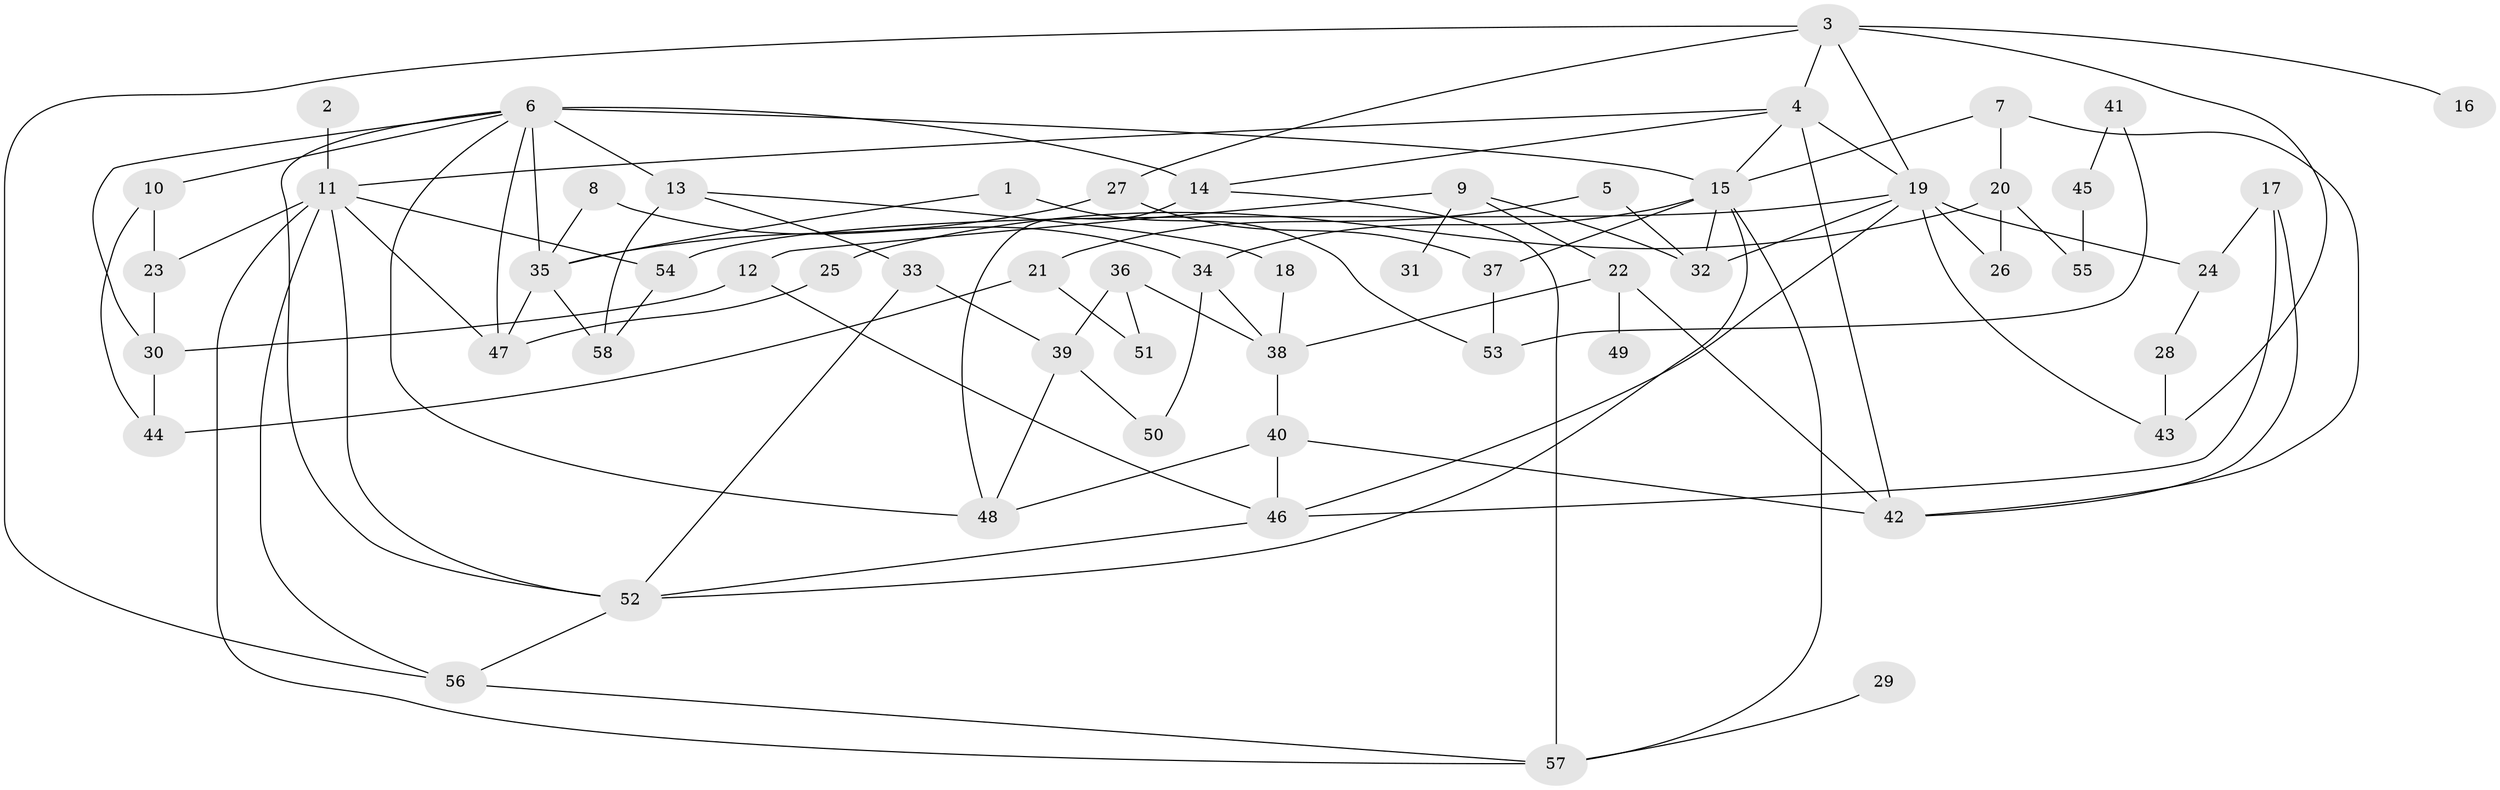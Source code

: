 // original degree distribution, {9: 0.008620689655172414, 8: 0.008620689655172414, 5: 0.05172413793103448, 4: 0.1810344827586207, 7: 0.02586206896551724, 6: 0.02586206896551724, 2: 0.2672413793103448, 3: 0.21551724137931033, 1: 0.21551724137931033}
// Generated by graph-tools (version 1.1) at 2025/01/03/09/25 03:01:06]
// undirected, 58 vertices, 103 edges
graph export_dot {
graph [start="1"]
  node [color=gray90,style=filled];
  1;
  2;
  3;
  4;
  5;
  6;
  7;
  8;
  9;
  10;
  11;
  12;
  13;
  14;
  15;
  16;
  17;
  18;
  19;
  20;
  21;
  22;
  23;
  24;
  25;
  26;
  27;
  28;
  29;
  30;
  31;
  32;
  33;
  34;
  35;
  36;
  37;
  38;
  39;
  40;
  41;
  42;
  43;
  44;
  45;
  46;
  47;
  48;
  49;
  50;
  51;
  52;
  53;
  54;
  55;
  56;
  57;
  58;
  1 -- 35 [weight=1.0];
  1 -- 53 [weight=1.0];
  2 -- 11 [weight=2.0];
  3 -- 4 [weight=1.0];
  3 -- 16 [weight=1.0];
  3 -- 19 [weight=1.0];
  3 -- 27 [weight=1.0];
  3 -- 43 [weight=1.0];
  3 -- 56 [weight=1.0];
  4 -- 11 [weight=1.0];
  4 -- 14 [weight=1.0];
  4 -- 15 [weight=1.0];
  4 -- 19 [weight=1.0];
  4 -- 42 [weight=1.0];
  5 -- 21 [weight=1.0];
  5 -- 32 [weight=1.0];
  6 -- 10 [weight=1.0];
  6 -- 13 [weight=2.0];
  6 -- 14 [weight=2.0];
  6 -- 15 [weight=1.0];
  6 -- 30 [weight=1.0];
  6 -- 35 [weight=1.0];
  6 -- 47 [weight=1.0];
  6 -- 48 [weight=1.0];
  6 -- 52 [weight=1.0];
  7 -- 15 [weight=1.0];
  7 -- 20 [weight=1.0];
  7 -- 42 [weight=1.0];
  8 -- 34 [weight=2.0];
  8 -- 35 [weight=2.0];
  9 -- 12 [weight=1.0];
  9 -- 22 [weight=1.0];
  9 -- 31 [weight=1.0];
  9 -- 32 [weight=1.0];
  10 -- 23 [weight=1.0];
  10 -- 44 [weight=1.0];
  11 -- 23 [weight=1.0];
  11 -- 47 [weight=1.0];
  11 -- 52 [weight=1.0];
  11 -- 54 [weight=1.0];
  11 -- 56 [weight=1.0];
  11 -- 57 [weight=1.0];
  12 -- 30 [weight=1.0];
  12 -- 46 [weight=1.0];
  13 -- 18 [weight=1.0];
  13 -- 33 [weight=1.0];
  13 -- 58 [weight=1.0];
  14 -- 48 [weight=1.0];
  14 -- 57 [weight=1.0];
  15 -- 32 [weight=1.0];
  15 -- 34 [weight=1.0];
  15 -- 37 [weight=1.0];
  15 -- 52 [weight=1.0];
  15 -- 57 [weight=1.0];
  17 -- 24 [weight=1.0];
  17 -- 42 [weight=1.0];
  17 -- 46 [weight=1.0];
  18 -- 38 [weight=1.0];
  19 -- 24 [weight=1.0];
  19 -- 26 [weight=1.0];
  19 -- 32 [weight=1.0];
  19 -- 43 [weight=1.0];
  19 -- 46 [weight=1.0];
  19 -- 54 [weight=1.0];
  20 -- 25 [weight=1.0];
  20 -- 26 [weight=1.0];
  20 -- 55 [weight=1.0];
  21 -- 44 [weight=1.0];
  21 -- 51 [weight=1.0];
  22 -- 38 [weight=1.0];
  22 -- 42 [weight=1.0];
  22 -- 49 [weight=1.0];
  23 -- 30 [weight=1.0];
  24 -- 28 [weight=1.0];
  25 -- 47 [weight=1.0];
  27 -- 35 [weight=1.0];
  27 -- 37 [weight=1.0];
  28 -- 43 [weight=1.0];
  29 -- 57 [weight=1.0];
  30 -- 44 [weight=1.0];
  33 -- 39 [weight=1.0];
  33 -- 52 [weight=1.0];
  34 -- 38 [weight=1.0];
  34 -- 50 [weight=1.0];
  35 -- 47 [weight=1.0];
  35 -- 58 [weight=1.0];
  36 -- 38 [weight=1.0];
  36 -- 39 [weight=1.0];
  36 -- 51 [weight=1.0];
  37 -- 53 [weight=1.0];
  38 -- 40 [weight=1.0];
  39 -- 48 [weight=1.0];
  39 -- 50 [weight=1.0];
  40 -- 42 [weight=1.0];
  40 -- 46 [weight=1.0];
  40 -- 48 [weight=1.0];
  41 -- 45 [weight=1.0];
  41 -- 53 [weight=1.0];
  45 -- 55 [weight=1.0];
  46 -- 52 [weight=1.0];
  52 -- 56 [weight=1.0];
  54 -- 58 [weight=1.0];
  56 -- 57 [weight=1.0];
}
